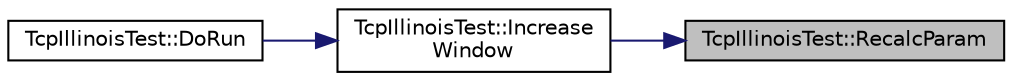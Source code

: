 digraph "TcpIllinoisTest::RecalcParam"
{
 // LATEX_PDF_SIZE
  edge [fontname="Helvetica",fontsize="10",labelfontname="Helvetica",labelfontsize="10"];
  node [fontname="Helvetica",fontsize="10",shape=record];
  rankdir="RL";
  Node1 [label="TcpIllinoisTest::RecalcParam",height=0.2,width=0.4,color="black", fillcolor="grey75", style="filled", fontcolor="black",tooltip="Recalculate the internal TCP Illinois params."];
  Node1 -> Node2 [dir="back",color="midnightblue",fontsize="10",style="solid",fontname="Helvetica"];
  Node2 [label="TcpIllinoisTest::Increase\lWindow",height=0.2,width=0.4,color="black", fillcolor="white", style="filled",URL="$class_tcp_illinois_test.html#a4c31729e231aa7652ce8e221f8004d5a",tooltip="Increases the TCP window."];
  Node2 -> Node3 [dir="back",color="midnightblue",fontsize="10",style="solid",fontname="Helvetica"];
  Node3 [label="TcpIllinoisTest::DoRun",height=0.2,width=0.4,color="black", fillcolor="white", style="filled",URL="$class_tcp_illinois_test.html#a496fabd3bdc6378fda2a552d7cc202c9",tooltip="Implementation to actually run this TestCase."];
}
